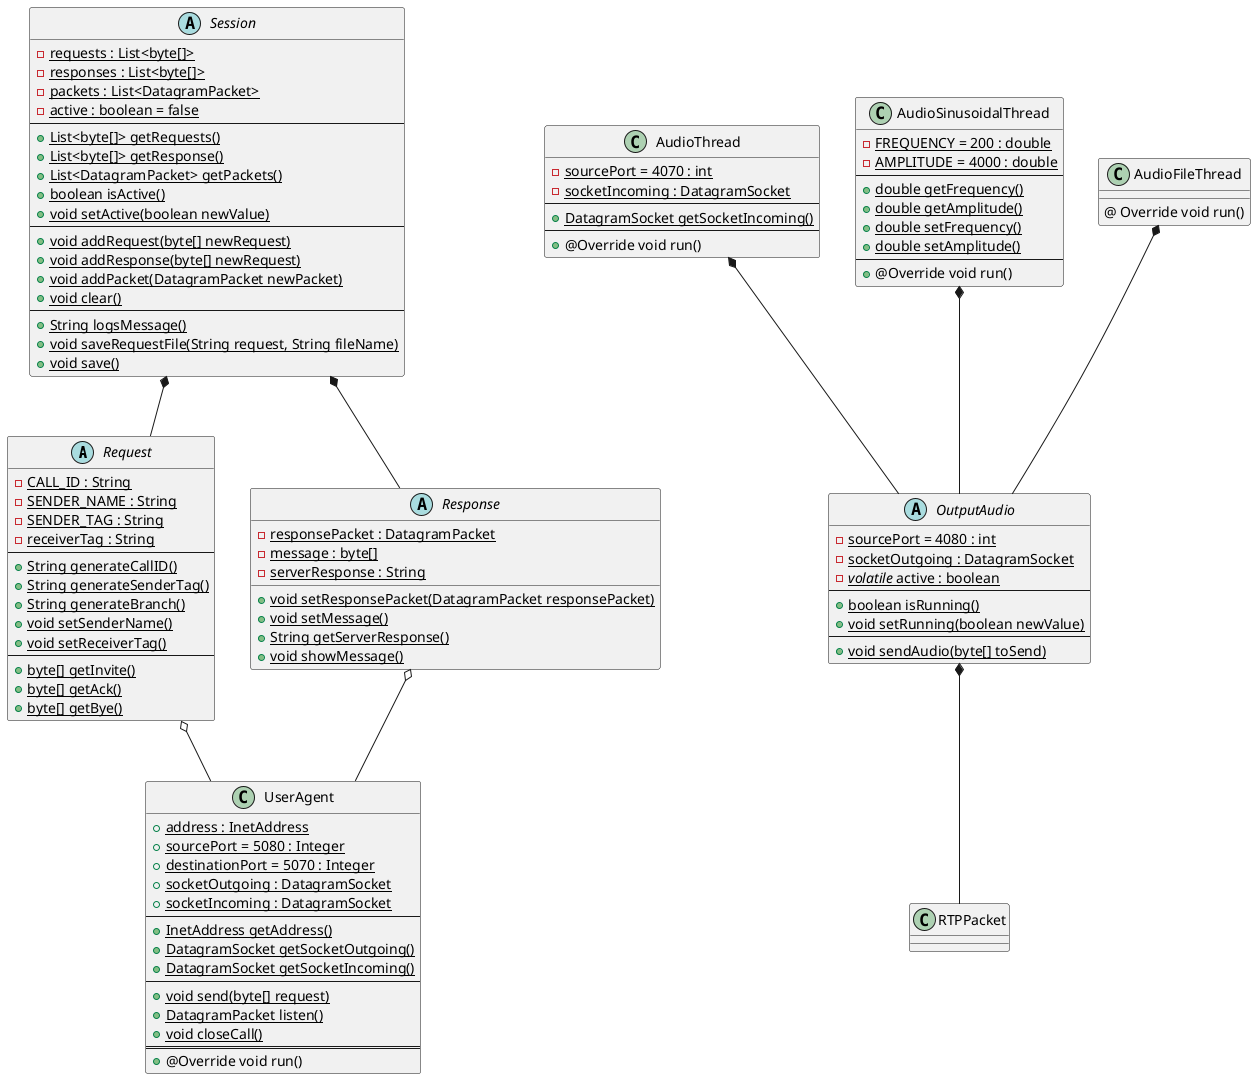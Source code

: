 @startuml

abstract class Request {
    - {static} CALL_ID : String
    - {static} SENDER_NAME : String
    - {static} SENDER_TAG : String
    - {static} receiverTag : String
    --
    + {static} String generateCallID()
    + {static} String generateSenderTag()
    + {static} String generateBranch()
    + {static} void setSenderName()
    + {static} void setReceiverTag()
    --
    + {static} byte[] getInvite()
    + {static} byte[] getAck()
    + {static} byte[] getBye()
}

abstract class Response {
    - {static} responsePacket : DatagramPacket
    - {static} message : byte[]
    - {static} serverResponse : String
    + {static} void setResponsePacket(DatagramPacket responsePacket)
    + {static} void setMessage()
    + {static} String getServerResponse()
    + {static} void showMessage()
}

class UserAgent{
    + {static} address : InetAddress
    + {static} sourcePort = 5080 : Integer
    + {static} destinationPort = 5070 : Integer
    + {static} socketOutgoing : DatagramSocket
    + {static} socketIncoming : DatagramSocket
    --
    + {static} InetAddress getAddress()
    + {static} DatagramSocket getSocketOutgoing()
    + {static} DatagramSocket getSocketIncoming()
    --
    + {static} void send(byte[] request)
    + {static} DatagramPacket listen()
    + {static} void closeCall()
    ==
    + @Override void run()
}

abstract class Session{
    - {static} requests : List<byte[]>
    - {static} responses : List<byte[]>
    - {static} packets : List<DatagramPacket>
    - {static} active : boolean = false
    --
    + {static} List<byte[]> getRequests()
    + {static} List<byte[]> getResponse()
    + {static} List<DatagramPacket> getPackets()
    + {static} boolean isActive()
    + {static} void setActive(boolean newValue)
    --
    + {static} void addRequest(byte[] newRequest)
    + {static} void addResponse(byte[] newRequest)
    + {static} void addPacket(DatagramPacket newPacket)
    + {static} void clear()
    --
    + {static} String logsMessage()
    + {static} void saveRequestFile(String request, String fileName)
    + {static} void save()
}

Session *-- Request
Session *-- Response
Request o-- UserAgent
Response o-- UserAgent

abstract class OutputAudio{
    - {static} sourcePort = 4080 : int
    - {static} socketOutgoing : DatagramSocket
    - {static} <i>volatile</i> active : boolean
    --
    + {static} boolean isRunning()
    + {static} void setRunning(boolean newValue)
    --
    + {static} void sendAudio(byte[] toSend)
}

class AudioThread{
    - {static} sourcePort = 4070 : int
    - {static} socketIncoming : DatagramSocket
    --
    + {static} DatagramSocket getSocketIncoming()
    --
    + @Override void run()
}

class AudioSinusoidalThread{
    - {static} FREQUENCY = 200 : double
    - {static} AMPLITUDE = 4000 : double
    --
    + {static} double getFrequency()
    + {static} double getAmplitude()
    + {static} double setFrequency()
    + {static} double setAmplitude()
    --
    + @Override void run()
}

class AudioFileThread{
    @ Override void run()
}

class RTPPacket{
}

AudioThread *-- OutputAudio
AudioSinusoidalThread *-- OutputAudio
AudioFileThread *-- OutputAudio
OutputAudio *-- RTPPacket

@enduml